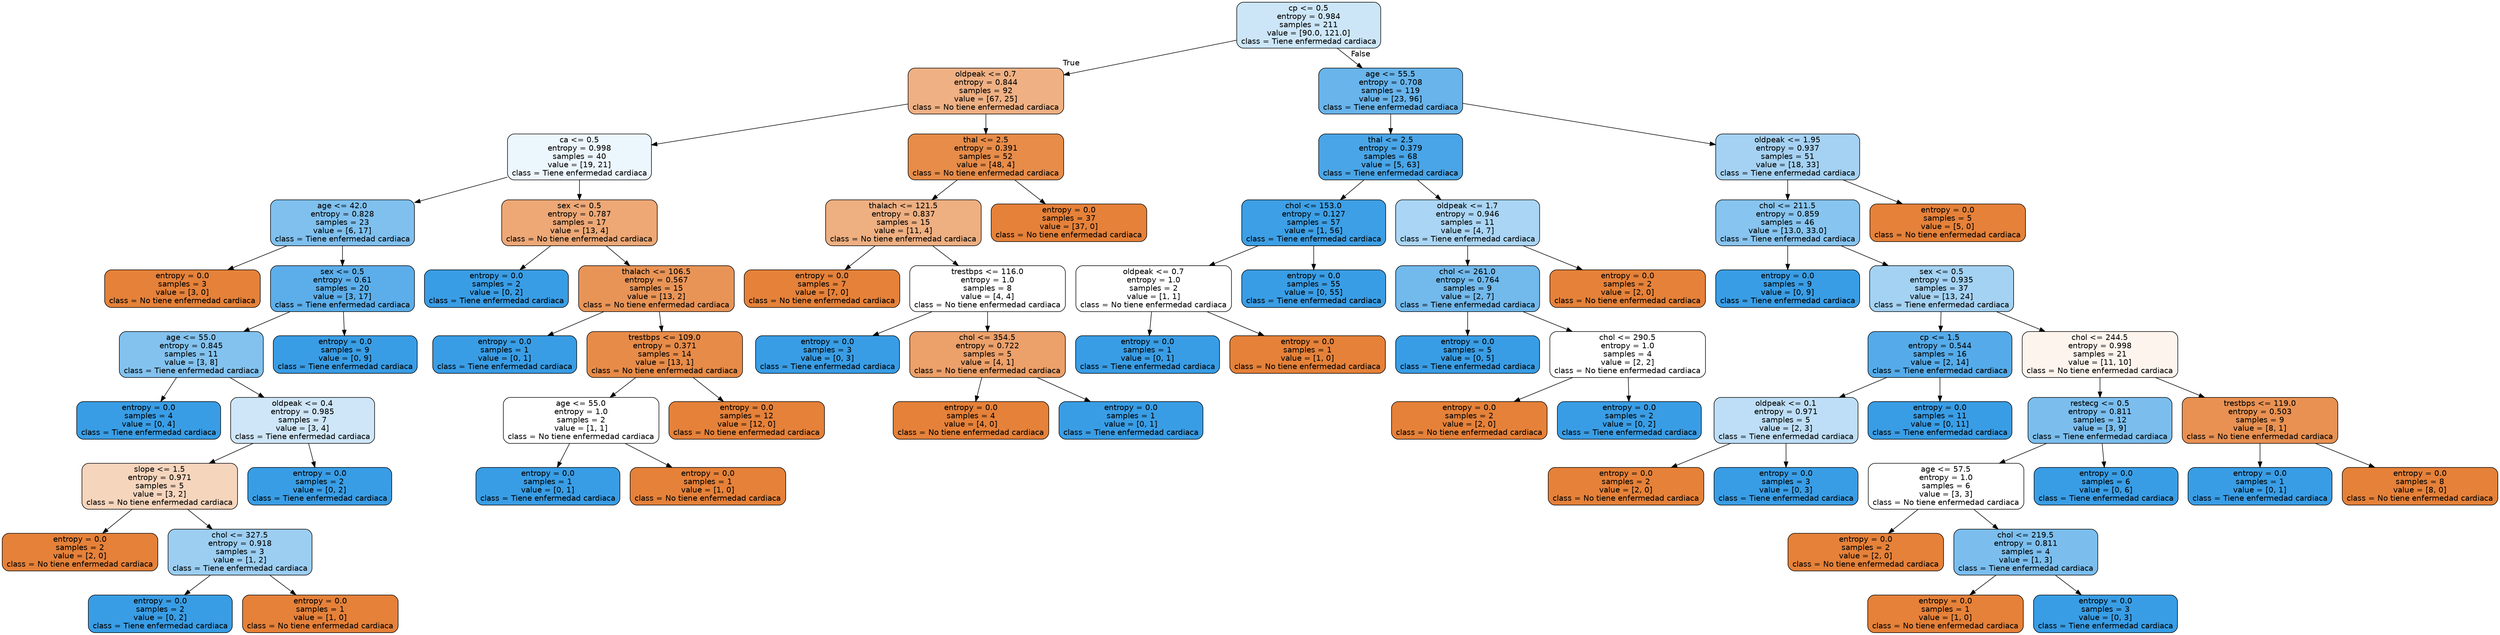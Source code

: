 digraph Tree {
node [shape=box, style="filled, rounded", color="black", fontname="helvetica"] ;
edge [fontname="helvetica"] ;
0 [label="cp <= 0.5\nentropy = 0.984\nsamples = 211\nvalue = [90.0, 121.0]\nclass = Tiene enfermedad cardiaca", fillcolor="#cce6f8"] ;
1 [label="oldpeak <= 0.7\nentropy = 0.844\nsamples = 92\nvalue = [67, 25]\nclass = No tiene enfermedad cardiaca", fillcolor="#efb083"] ;
0 -> 1 [labeldistance=2.5, labelangle=45, headlabel="True"] ;
2 [label="ca <= 0.5\nentropy = 0.998\nsamples = 40\nvalue = [19, 21]\nclass = Tiene enfermedad cardiaca", fillcolor="#ecf6fd"] ;
1 -> 2 ;
3 [label="age <= 42.0\nentropy = 0.828\nsamples = 23\nvalue = [6, 17]\nclass = Tiene enfermedad cardiaca", fillcolor="#7fc0ee"] ;
2 -> 3 ;
4 [label="entropy = 0.0\nsamples = 3\nvalue = [3, 0]\nclass = No tiene enfermedad cardiaca", fillcolor="#e58139"] ;
3 -> 4 ;
5 [label="sex <= 0.5\nentropy = 0.61\nsamples = 20\nvalue = [3, 17]\nclass = Tiene enfermedad cardiaca", fillcolor="#5caeea"] ;
3 -> 5 ;
6 [label="age <= 55.0\nentropy = 0.845\nsamples = 11\nvalue = [3, 8]\nclass = Tiene enfermedad cardiaca", fillcolor="#83c2ef"] ;
5 -> 6 ;
7 [label="entropy = 0.0\nsamples = 4\nvalue = [0, 4]\nclass = Tiene enfermedad cardiaca", fillcolor="#399de5"] ;
6 -> 7 ;
8 [label="oldpeak <= 0.4\nentropy = 0.985\nsamples = 7\nvalue = [3, 4]\nclass = Tiene enfermedad cardiaca", fillcolor="#cee6f8"] ;
6 -> 8 ;
9 [label="slope <= 1.5\nentropy = 0.971\nsamples = 5\nvalue = [3, 2]\nclass = No tiene enfermedad cardiaca", fillcolor="#f6d5bd"] ;
8 -> 9 ;
10 [label="entropy = 0.0\nsamples = 2\nvalue = [2, 0]\nclass = No tiene enfermedad cardiaca", fillcolor="#e58139"] ;
9 -> 10 ;
11 [label="chol <= 327.5\nentropy = 0.918\nsamples = 3\nvalue = [1, 2]\nclass = Tiene enfermedad cardiaca", fillcolor="#9ccef2"] ;
9 -> 11 ;
12 [label="entropy = 0.0\nsamples = 2\nvalue = [0, 2]\nclass = Tiene enfermedad cardiaca", fillcolor="#399de5"] ;
11 -> 12 ;
13 [label="entropy = 0.0\nsamples = 1\nvalue = [1, 0]\nclass = No tiene enfermedad cardiaca", fillcolor="#e58139"] ;
11 -> 13 ;
14 [label="entropy = 0.0\nsamples = 2\nvalue = [0, 2]\nclass = Tiene enfermedad cardiaca", fillcolor="#399de5"] ;
8 -> 14 ;
15 [label="entropy = 0.0\nsamples = 9\nvalue = [0, 9]\nclass = Tiene enfermedad cardiaca", fillcolor="#399de5"] ;
5 -> 15 ;
16 [label="sex <= 0.5\nentropy = 0.787\nsamples = 17\nvalue = [13, 4]\nclass = No tiene enfermedad cardiaca", fillcolor="#eda876"] ;
2 -> 16 ;
17 [label="entropy = 0.0\nsamples = 2\nvalue = [0, 2]\nclass = Tiene enfermedad cardiaca", fillcolor="#399de5"] ;
16 -> 17 ;
18 [label="thalach <= 106.5\nentropy = 0.567\nsamples = 15\nvalue = [13, 2]\nclass = No tiene enfermedad cardiaca", fillcolor="#e99457"] ;
16 -> 18 ;
19 [label="entropy = 0.0\nsamples = 1\nvalue = [0, 1]\nclass = Tiene enfermedad cardiaca", fillcolor="#399de5"] ;
18 -> 19 ;
20 [label="trestbps <= 109.0\nentropy = 0.371\nsamples = 14\nvalue = [13, 1]\nclass = No tiene enfermedad cardiaca", fillcolor="#e78b48"] ;
18 -> 20 ;
21 [label="age <= 55.0\nentropy = 1.0\nsamples = 2\nvalue = [1, 1]\nclass = No tiene enfermedad cardiaca", fillcolor="#ffffff"] ;
20 -> 21 ;
22 [label="entropy = 0.0\nsamples = 1\nvalue = [0, 1]\nclass = Tiene enfermedad cardiaca", fillcolor="#399de5"] ;
21 -> 22 ;
23 [label="entropy = 0.0\nsamples = 1\nvalue = [1, 0]\nclass = No tiene enfermedad cardiaca", fillcolor="#e58139"] ;
21 -> 23 ;
24 [label="entropy = 0.0\nsamples = 12\nvalue = [12, 0]\nclass = No tiene enfermedad cardiaca", fillcolor="#e58139"] ;
20 -> 24 ;
25 [label="thal <= 2.5\nentropy = 0.391\nsamples = 52\nvalue = [48, 4]\nclass = No tiene enfermedad cardiaca", fillcolor="#e78c49"] ;
1 -> 25 ;
26 [label="thalach <= 121.5\nentropy = 0.837\nsamples = 15\nvalue = [11, 4]\nclass = No tiene enfermedad cardiaca", fillcolor="#eeaf81"] ;
25 -> 26 ;
27 [label="entropy = 0.0\nsamples = 7\nvalue = [7, 0]\nclass = No tiene enfermedad cardiaca", fillcolor="#e58139"] ;
26 -> 27 ;
28 [label="trestbps <= 116.0\nentropy = 1.0\nsamples = 8\nvalue = [4, 4]\nclass = No tiene enfermedad cardiaca", fillcolor="#ffffff"] ;
26 -> 28 ;
29 [label="entropy = 0.0\nsamples = 3\nvalue = [0, 3]\nclass = Tiene enfermedad cardiaca", fillcolor="#399de5"] ;
28 -> 29 ;
30 [label="chol <= 354.5\nentropy = 0.722\nsamples = 5\nvalue = [4, 1]\nclass = No tiene enfermedad cardiaca", fillcolor="#eca06a"] ;
28 -> 30 ;
31 [label="entropy = 0.0\nsamples = 4\nvalue = [4, 0]\nclass = No tiene enfermedad cardiaca", fillcolor="#e58139"] ;
30 -> 31 ;
32 [label="entropy = 0.0\nsamples = 1\nvalue = [0, 1]\nclass = Tiene enfermedad cardiaca", fillcolor="#399de5"] ;
30 -> 32 ;
33 [label="entropy = 0.0\nsamples = 37\nvalue = [37, 0]\nclass = No tiene enfermedad cardiaca", fillcolor="#e58139"] ;
25 -> 33 ;
34 [label="age <= 55.5\nentropy = 0.708\nsamples = 119\nvalue = [23, 96]\nclass = Tiene enfermedad cardiaca", fillcolor="#68b4eb"] ;
0 -> 34 [labeldistance=2.5, labelangle=-45, headlabel="False"] ;
35 [label="thal <= 2.5\nentropy = 0.379\nsamples = 68\nvalue = [5, 63]\nclass = Tiene enfermedad cardiaca", fillcolor="#49a5e7"] ;
34 -> 35 ;
36 [label="chol <= 153.0\nentropy = 0.127\nsamples = 57\nvalue = [1, 56]\nclass = Tiene enfermedad cardiaca", fillcolor="#3d9fe5"] ;
35 -> 36 ;
37 [label="oldpeak <= 0.7\nentropy = 1.0\nsamples = 2\nvalue = [1, 1]\nclass = No tiene enfermedad cardiaca", fillcolor="#ffffff"] ;
36 -> 37 ;
38 [label="entropy = 0.0\nsamples = 1\nvalue = [0, 1]\nclass = Tiene enfermedad cardiaca", fillcolor="#399de5"] ;
37 -> 38 ;
39 [label="entropy = 0.0\nsamples = 1\nvalue = [1, 0]\nclass = No tiene enfermedad cardiaca", fillcolor="#e58139"] ;
37 -> 39 ;
40 [label="entropy = 0.0\nsamples = 55\nvalue = [0, 55]\nclass = Tiene enfermedad cardiaca", fillcolor="#399de5"] ;
36 -> 40 ;
41 [label="oldpeak <= 1.7\nentropy = 0.946\nsamples = 11\nvalue = [4, 7]\nclass = Tiene enfermedad cardiaca", fillcolor="#aad5f4"] ;
35 -> 41 ;
42 [label="chol <= 261.0\nentropy = 0.764\nsamples = 9\nvalue = [2, 7]\nclass = Tiene enfermedad cardiaca", fillcolor="#72b9ec"] ;
41 -> 42 ;
43 [label="entropy = 0.0\nsamples = 5\nvalue = [0, 5]\nclass = Tiene enfermedad cardiaca", fillcolor="#399de5"] ;
42 -> 43 ;
44 [label="chol <= 290.5\nentropy = 1.0\nsamples = 4\nvalue = [2, 2]\nclass = No tiene enfermedad cardiaca", fillcolor="#ffffff"] ;
42 -> 44 ;
45 [label="entropy = 0.0\nsamples = 2\nvalue = [2, 0]\nclass = No tiene enfermedad cardiaca", fillcolor="#e58139"] ;
44 -> 45 ;
46 [label="entropy = 0.0\nsamples = 2\nvalue = [0, 2]\nclass = Tiene enfermedad cardiaca", fillcolor="#399de5"] ;
44 -> 46 ;
47 [label="entropy = 0.0\nsamples = 2\nvalue = [2, 0]\nclass = No tiene enfermedad cardiaca", fillcolor="#e58139"] ;
41 -> 47 ;
48 [label="oldpeak <= 1.95\nentropy = 0.937\nsamples = 51\nvalue = [18, 33]\nclass = Tiene enfermedad cardiaca", fillcolor="#a5d2f3"] ;
34 -> 48 ;
49 [label="chol <= 211.5\nentropy = 0.859\nsamples = 46\nvalue = [13.0, 33.0]\nclass = Tiene enfermedad cardiaca", fillcolor="#87c4ef"] ;
48 -> 49 ;
50 [label="entropy = 0.0\nsamples = 9\nvalue = [0, 9]\nclass = Tiene enfermedad cardiaca", fillcolor="#399de5"] ;
49 -> 50 ;
51 [label="sex <= 0.5\nentropy = 0.935\nsamples = 37\nvalue = [13, 24]\nclass = Tiene enfermedad cardiaca", fillcolor="#a4d2f3"] ;
49 -> 51 ;
52 [label="cp <= 1.5\nentropy = 0.544\nsamples = 16\nvalue = [2, 14]\nclass = Tiene enfermedad cardiaca", fillcolor="#55abe9"] ;
51 -> 52 ;
53 [label="oldpeak <= 0.1\nentropy = 0.971\nsamples = 5\nvalue = [2, 3]\nclass = Tiene enfermedad cardiaca", fillcolor="#bddef6"] ;
52 -> 53 ;
54 [label="entropy = 0.0\nsamples = 2\nvalue = [2, 0]\nclass = No tiene enfermedad cardiaca", fillcolor="#e58139"] ;
53 -> 54 ;
55 [label="entropy = 0.0\nsamples = 3\nvalue = [0, 3]\nclass = Tiene enfermedad cardiaca", fillcolor="#399de5"] ;
53 -> 55 ;
56 [label="entropy = 0.0\nsamples = 11\nvalue = [0, 11]\nclass = Tiene enfermedad cardiaca", fillcolor="#399de5"] ;
52 -> 56 ;
57 [label="chol <= 244.5\nentropy = 0.998\nsamples = 21\nvalue = [11, 10]\nclass = No tiene enfermedad cardiaca", fillcolor="#fdf4ed"] ;
51 -> 57 ;
58 [label="restecg <= 0.5\nentropy = 0.811\nsamples = 12\nvalue = [3, 9]\nclass = Tiene enfermedad cardiaca", fillcolor="#7bbeee"] ;
57 -> 58 ;
59 [label="age <= 57.5\nentropy = 1.0\nsamples = 6\nvalue = [3, 3]\nclass = No tiene enfermedad cardiaca", fillcolor="#ffffff"] ;
58 -> 59 ;
60 [label="entropy = 0.0\nsamples = 2\nvalue = [2, 0]\nclass = No tiene enfermedad cardiaca", fillcolor="#e58139"] ;
59 -> 60 ;
61 [label="chol <= 219.5\nentropy = 0.811\nsamples = 4\nvalue = [1, 3]\nclass = Tiene enfermedad cardiaca", fillcolor="#7bbeee"] ;
59 -> 61 ;
62 [label="entropy = 0.0\nsamples = 1\nvalue = [1, 0]\nclass = No tiene enfermedad cardiaca", fillcolor="#e58139"] ;
61 -> 62 ;
63 [label="entropy = 0.0\nsamples = 3\nvalue = [0, 3]\nclass = Tiene enfermedad cardiaca", fillcolor="#399de5"] ;
61 -> 63 ;
64 [label="entropy = 0.0\nsamples = 6\nvalue = [0, 6]\nclass = Tiene enfermedad cardiaca", fillcolor="#399de5"] ;
58 -> 64 ;
65 [label="trestbps <= 119.0\nentropy = 0.503\nsamples = 9\nvalue = [8, 1]\nclass = No tiene enfermedad cardiaca", fillcolor="#e89152"] ;
57 -> 65 ;
66 [label="entropy = 0.0\nsamples = 1\nvalue = [0, 1]\nclass = Tiene enfermedad cardiaca", fillcolor="#399de5"] ;
65 -> 66 ;
67 [label="entropy = 0.0\nsamples = 8\nvalue = [8, 0]\nclass = No tiene enfermedad cardiaca", fillcolor="#e58139"] ;
65 -> 67 ;
68 [label="entropy = 0.0\nsamples = 5\nvalue = [5, 0]\nclass = No tiene enfermedad cardiaca", fillcolor="#e58139"] ;
48 -> 68 ;
}